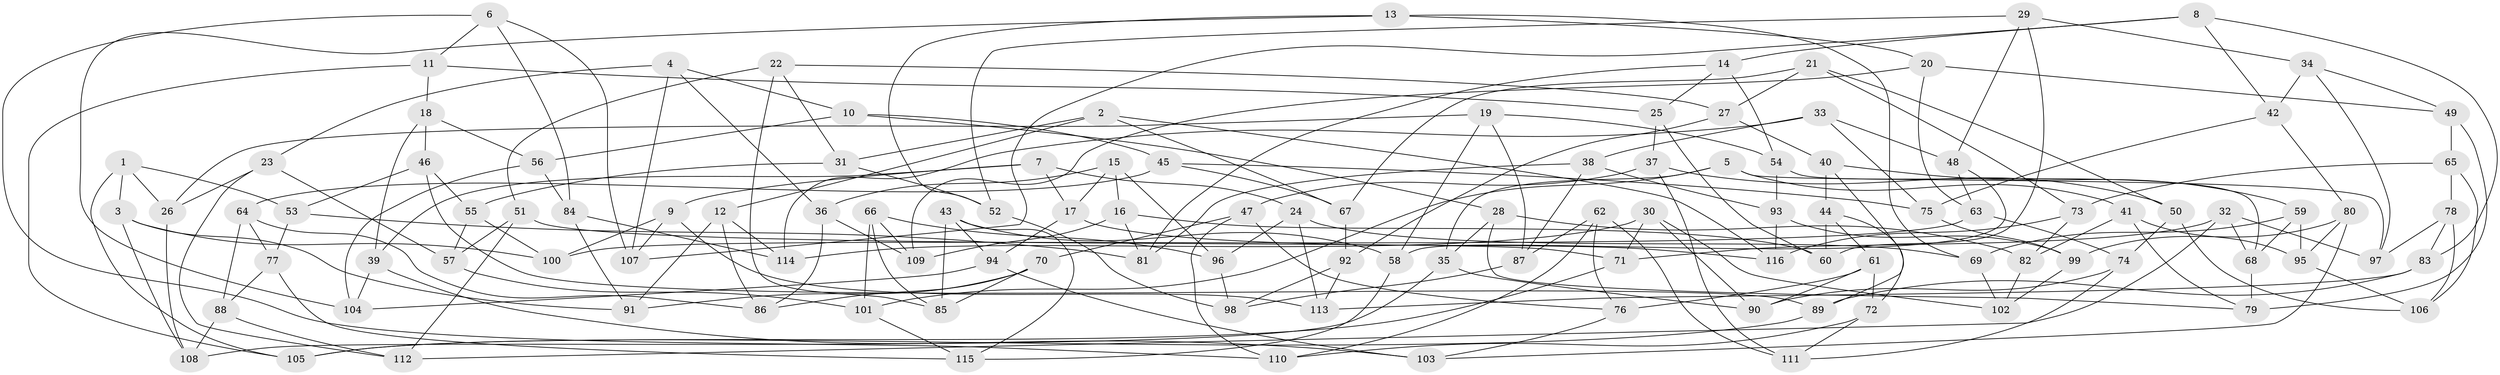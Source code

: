 // coarse degree distribution, {6: 0.49295774647887325, 4: 0.36619718309859156, 5: 0.14084507042253522}
// Generated by graph-tools (version 1.1) at 2025/24/03/03/25 07:24:26]
// undirected, 116 vertices, 232 edges
graph export_dot {
graph [start="1"]
  node [color=gray90,style=filled];
  1;
  2;
  3;
  4;
  5;
  6;
  7;
  8;
  9;
  10;
  11;
  12;
  13;
  14;
  15;
  16;
  17;
  18;
  19;
  20;
  21;
  22;
  23;
  24;
  25;
  26;
  27;
  28;
  29;
  30;
  31;
  32;
  33;
  34;
  35;
  36;
  37;
  38;
  39;
  40;
  41;
  42;
  43;
  44;
  45;
  46;
  47;
  48;
  49;
  50;
  51;
  52;
  53;
  54;
  55;
  56;
  57;
  58;
  59;
  60;
  61;
  62;
  63;
  64;
  65;
  66;
  67;
  68;
  69;
  70;
  71;
  72;
  73;
  74;
  75;
  76;
  77;
  78;
  79;
  80;
  81;
  82;
  83;
  84;
  85;
  86;
  87;
  88;
  89;
  90;
  91;
  92;
  93;
  94;
  95;
  96;
  97;
  98;
  99;
  100;
  101;
  102;
  103;
  104;
  105;
  106;
  107;
  108;
  109;
  110;
  111;
  112;
  113;
  114;
  115;
  116;
  1 -- 53;
  1 -- 26;
  1 -- 3;
  1 -- 105;
  2 -- 116;
  2 -- 67;
  2 -- 12;
  2 -- 31;
  3 -- 100;
  3 -- 91;
  3 -- 108;
  4 -- 36;
  4 -- 23;
  4 -- 10;
  4 -- 107;
  5 -- 101;
  5 -- 41;
  5 -- 97;
  5 -- 35;
  6 -- 84;
  6 -- 107;
  6 -- 110;
  6 -- 11;
  7 -- 24;
  7 -- 9;
  7 -- 17;
  7 -- 39;
  8 -- 107;
  8 -- 14;
  8 -- 42;
  8 -- 83;
  9 -- 100;
  9 -- 107;
  9 -- 113;
  10 -- 28;
  10 -- 56;
  10 -- 45;
  11 -- 18;
  11 -- 105;
  11 -- 25;
  12 -- 86;
  12 -- 91;
  12 -- 114;
  13 -- 52;
  13 -- 104;
  13 -- 20;
  13 -- 69;
  14 -- 25;
  14 -- 81;
  14 -- 54;
  15 -- 16;
  15 -- 96;
  15 -- 36;
  15 -- 17;
  16 -- 60;
  16 -- 109;
  16 -- 81;
  17 -- 116;
  17 -- 94;
  18 -- 39;
  18 -- 56;
  18 -- 46;
  19 -- 26;
  19 -- 54;
  19 -- 87;
  19 -- 58;
  20 -- 109;
  20 -- 49;
  20 -- 63;
  21 -- 50;
  21 -- 27;
  21 -- 73;
  21 -- 67;
  22 -- 51;
  22 -- 27;
  22 -- 85;
  22 -- 31;
  23 -- 26;
  23 -- 57;
  23 -- 112;
  24 -- 69;
  24 -- 96;
  24 -- 113;
  25 -- 60;
  25 -- 37;
  26 -- 108;
  27 -- 40;
  27 -- 92;
  28 -- 35;
  28 -- 82;
  28 -- 79;
  29 -- 60;
  29 -- 34;
  29 -- 52;
  29 -- 48;
  30 -- 71;
  30 -- 90;
  30 -- 102;
  30 -- 114;
  31 -- 52;
  31 -- 55;
  32 -- 112;
  32 -- 68;
  32 -- 97;
  32 -- 71;
  33 -- 38;
  33 -- 114;
  33 -- 48;
  33 -- 75;
  34 -- 97;
  34 -- 42;
  34 -- 49;
  35 -- 90;
  35 -- 108;
  36 -- 109;
  36 -- 86;
  37 -- 111;
  37 -- 47;
  37 -- 50;
  38 -- 87;
  38 -- 81;
  38 -- 93;
  39 -- 104;
  39 -- 103;
  40 -- 89;
  40 -- 44;
  40 -- 59;
  41 -- 95;
  41 -- 79;
  41 -- 82;
  42 -- 80;
  42 -- 75;
  43 -- 58;
  43 -- 94;
  43 -- 115;
  43 -- 85;
  44 -- 72;
  44 -- 60;
  44 -- 61;
  45 -- 64;
  45 -- 67;
  45 -- 75;
  46 -- 55;
  46 -- 53;
  46 -- 89;
  47 -- 70;
  47 -- 76;
  47 -- 110;
  48 -- 63;
  48 -- 58;
  49 -- 65;
  49 -- 79;
  50 -- 106;
  50 -- 74;
  51 -- 57;
  51 -- 71;
  51 -- 112;
  52 -- 98;
  53 -- 81;
  53 -- 77;
  54 -- 93;
  54 -- 68;
  55 -- 100;
  55 -- 57;
  56 -- 84;
  56 -- 104;
  57 -- 101;
  58 -- 115;
  59 -- 68;
  59 -- 69;
  59 -- 95;
  61 -- 90;
  61 -- 72;
  61 -- 76;
  62 -- 76;
  62 -- 111;
  62 -- 110;
  62 -- 87;
  63 -- 100;
  63 -- 74;
  64 -- 77;
  64 -- 88;
  64 -- 86;
  65 -- 78;
  65 -- 73;
  65 -- 106;
  66 -- 96;
  66 -- 101;
  66 -- 109;
  66 -- 85;
  67 -- 92;
  68 -- 79;
  69 -- 102;
  70 -- 85;
  70 -- 86;
  70 -- 91;
  71 -- 105;
  72 -- 110;
  72 -- 111;
  73 -- 116;
  73 -- 82;
  74 -- 90;
  74 -- 111;
  75 -- 99;
  76 -- 103;
  77 -- 115;
  77 -- 88;
  78 -- 83;
  78 -- 97;
  78 -- 106;
  80 -- 95;
  80 -- 99;
  80 -- 103;
  82 -- 102;
  83 -- 89;
  83 -- 113;
  84 -- 114;
  84 -- 91;
  87 -- 98;
  88 -- 108;
  88 -- 112;
  89 -- 105;
  92 -- 98;
  92 -- 113;
  93 -- 99;
  93 -- 116;
  94 -- 103;
  94 -- 104;
  95 -- 106;
  96 -- 98;
  99 -- 102;
  101 -- 115;
}
